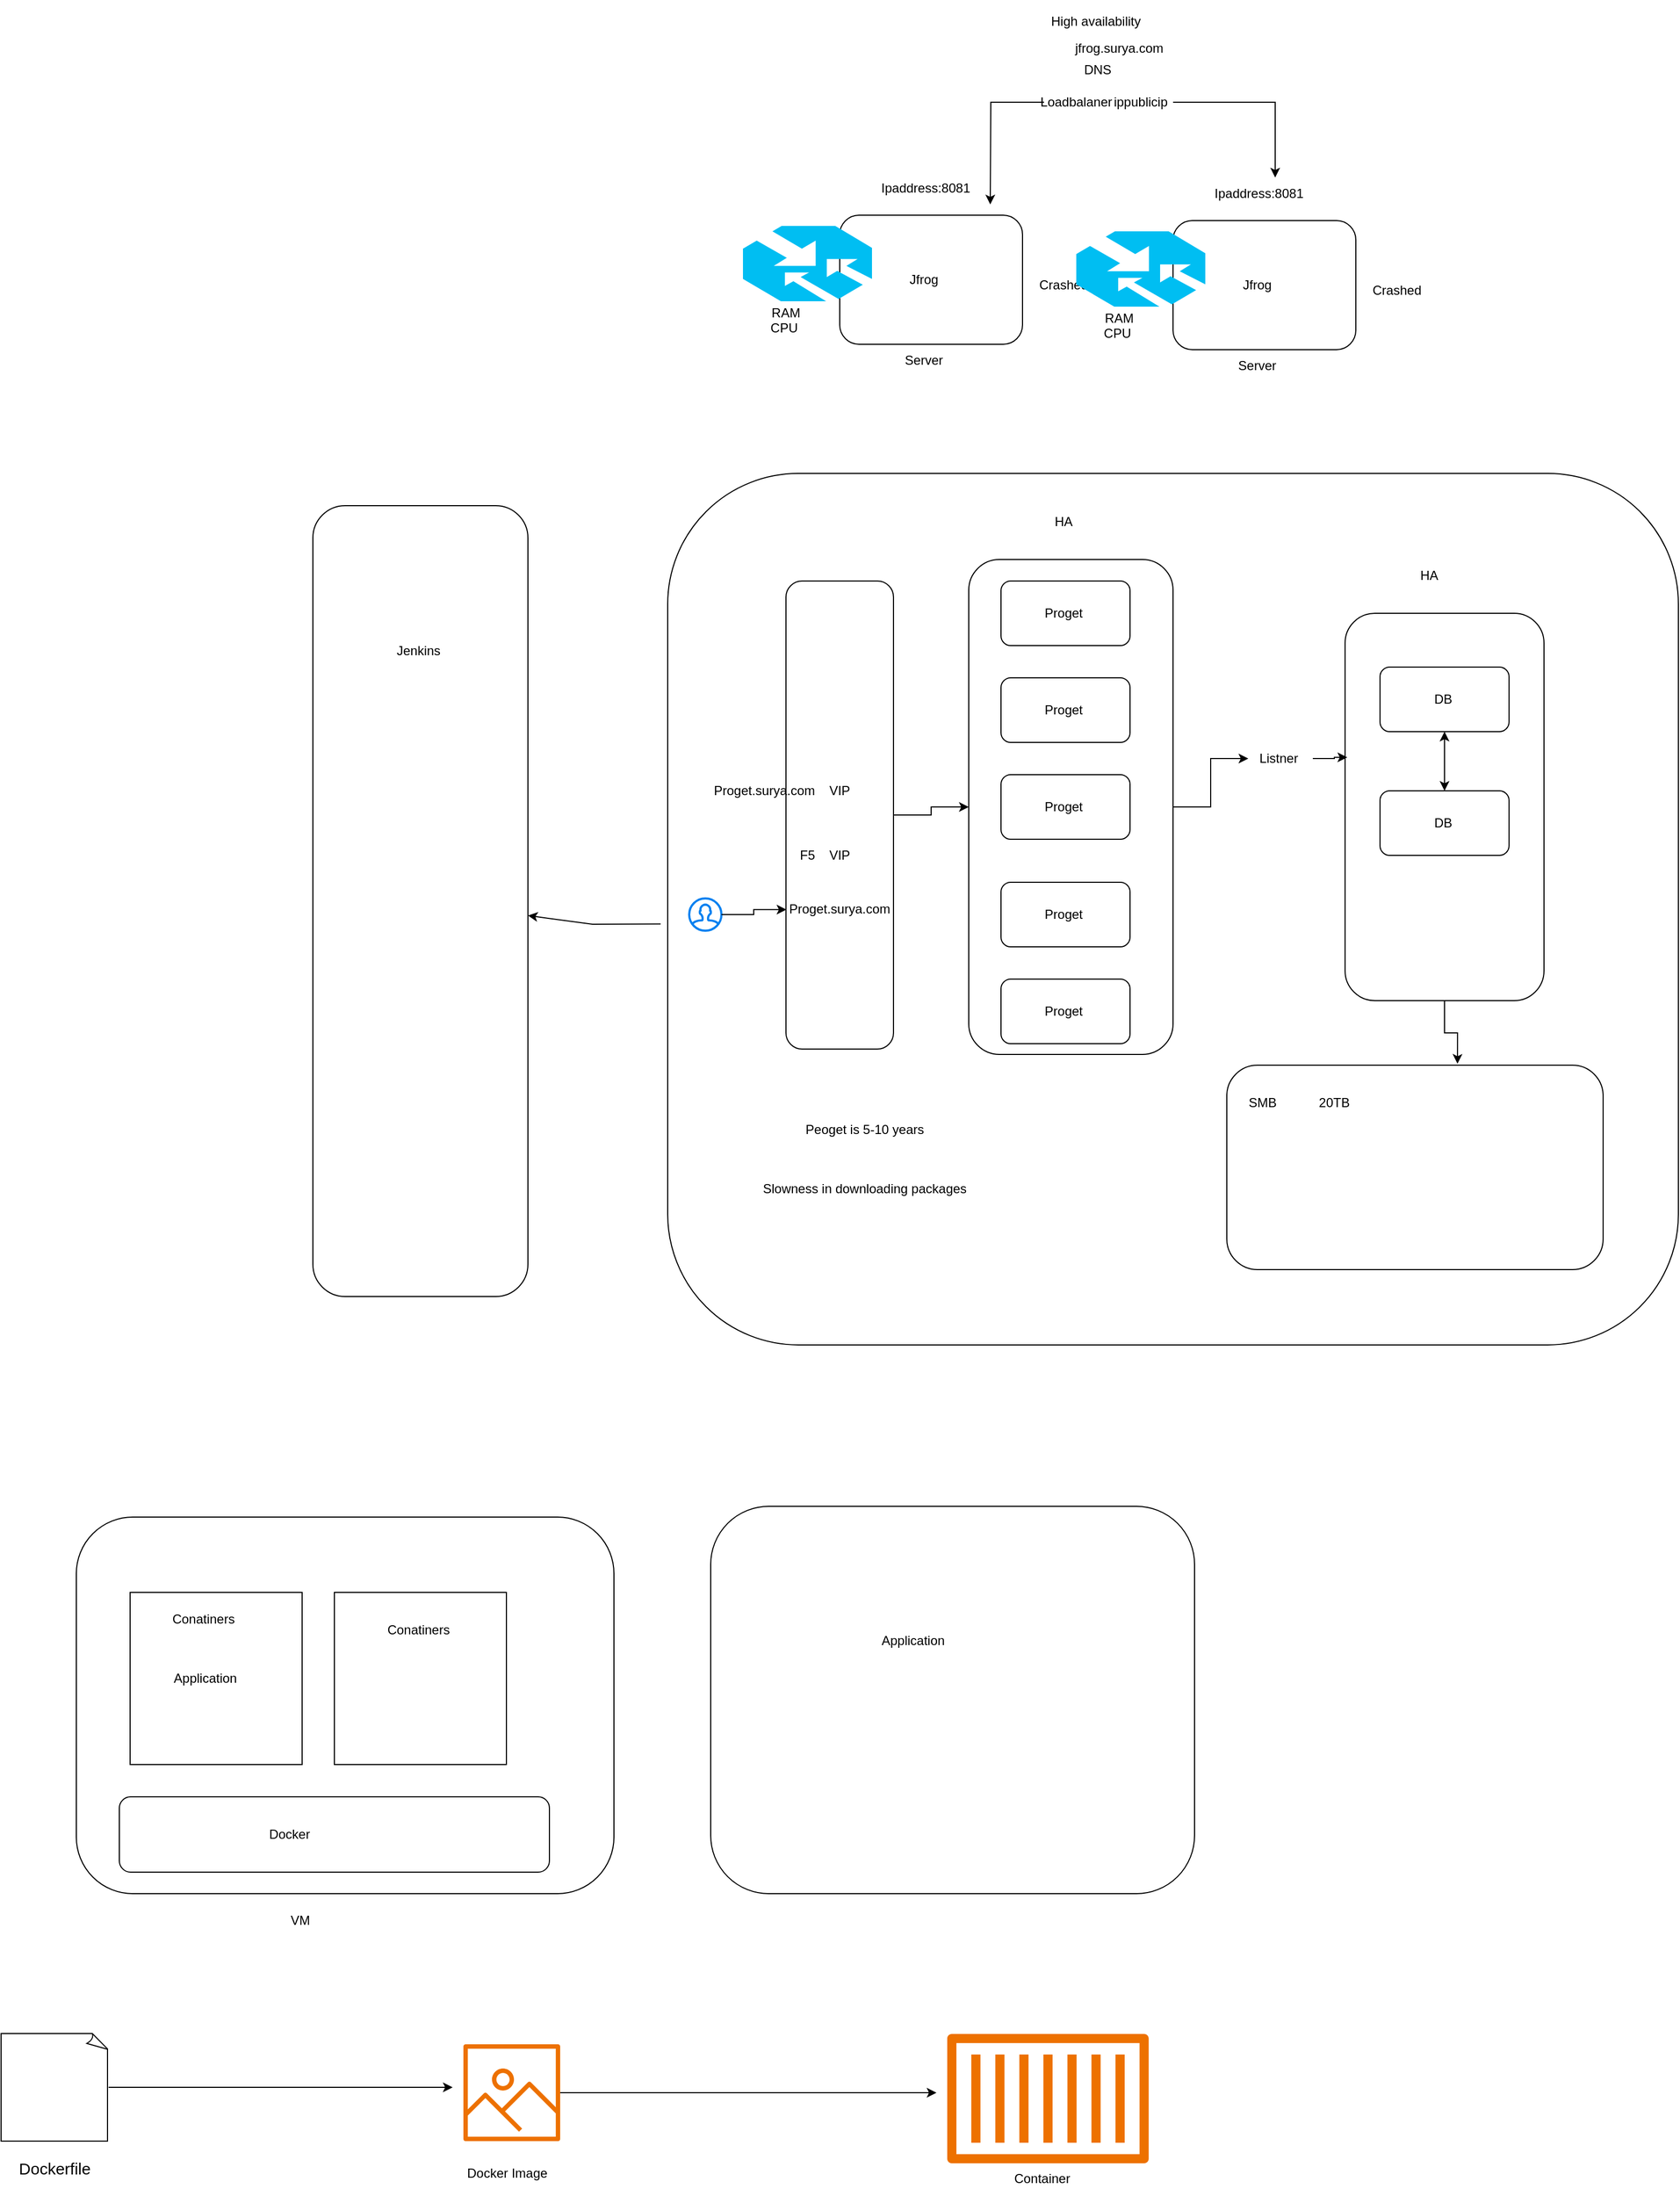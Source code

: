 <mxfile version="24.4.13" type="device">
  <diagram name="Page-1" id="_yAdGxOI9ZKn5OwpSb9d">
    <mxGraphModel dx="2284" dy="900" grid="1" gridSize="10" guides="1" tooltips="1" connect="1" arrows="1" fold="1" page="1" pageScale="1" pageWidth="850" pageHeight="1100" math="0" shadow="0">
      <root>
        <mxCell id="0" />
        <mxCell id="1" parent="0" />
        <mxCell id="o8cPld0QiGwnag17MH1Z-75" value="" style="rounded=1;whiteSpace=wrap;html=1;" parent="1" vertex="1">
          <mxGeometry x="-10" y="450" width="940" height="810" as="geometry" />
        </mxCell>
        <mxCell id="o8cPld0QiGwnag17MH1Z-58" value="" style="rounded=1;whiteSpace=wrap;html=1;" parent="1" vertex="1">
          <mxGeometry x="620" y="580" width="185" height="360" as="geometry" />
        </mxCell>
        <mxCell id="o8cPld0QiGwnag17MH1Z-65" style="edgeStyle=orthogonalEdgeStyle;rounded=0;orthogonalLoop=1;jettySize=auto;html=1;" parent="1" source="o8cPld0QiGwnag17MH1Z-54" target="o8cPld0QiGwnag17MH1Z-64" edge="1">
          <mxGeometry relative="1" as="geometry" />
        </mxCell>
        <mxCell id="o8cPld0QiGwnag17MH1Z-54" value="" style="rounded=1;whiteSpace=wrap;html=1;" parent="1" vertex="1">
          <mxGeometry x="270" y="530" width="190" height="460" as="geometry" />
        </mxCell>
        <mxCell id="o8cPld0QiGwnag17MH1Z-1" value="" style="rounded=1;whiteSpace=wrap;html=1;" parent="1" vertex="1">
          <mxGeometry x="150" y="210" width="170" height="120" as="geometry" />
        </mxCell>
        <mxCell id="o8cPld0QiGwnag17MH1Z-2" value="Server&amp;nbsp;" style="text;html=1;align=center;verticalAlign=middle;whiteSpace=wrap;rounded=0;" parent="1" vertex="1">
          <mxGeometry x="200" y="330" width="60" height="30" as="geometry" />
        </mxCell>
        <mxCell id="o8cPld0QiGwnag17MH1Z-3" value="Jfrog&amp;nbsp;" style="text;html=1;align=center;verticalAlign=middle;whiteSpace=wrap;rounded=0;" parent="1" vertex="1">
          <mxGeometry x="200" y="265" width="60" height="10" as="geometry" />
        </mxCell>
        <mxCell id="o8cPld0QiGwnag17MH1Z-4" value="Ipaddress:8081" style="text;html=1;align=center;verticalAlign=middle;whiteSpace=wrap;rounded=0;" parent="1" vertex="1">
          <mxGeometry x="200" y="170" width="60" height="30" as="geometry" />
        </mxCell>
        <mxCell id="o8cPld0QiGwnag17MH1Z-7" value="" style="verticalLabelPosition=bottom;html=1;verticalAlign=top;align=center;strokeColor=none;fillColor=#00BEF2;shape=mxgraph.azure.traffic_manager;pointerEvents=1;" parent="1" vertex="1">
          <mxGeometry x="60" y="220" width="120" height="70" as="geometry" />
        </mxCell>
        <mxCell id="o8cPld0QiGwnag17MH1Z-9" value="RAM&lt;br&gt;CPU&amp;nbsp;&lt;div&gt;&lt;br/&gt;&lt;/div&gt;" style="text;html=1;align=center;verticalAlign=middle;whiteSpace=wrap;rounded=0;" parent="1" vertex="1">
          <mxGeometry x="70" y="300" width="60" height="30" as="geometry" />
        </mxCell>
        <mxCell id="o8cPld0QiGwnag17MH1Z-10" value="Crashed&amp;nbsp;" style="text;html=1;align=center;verticalAlign=middle;whiteSpace=wrap;rounded=0;" parent="1" vertex="1">
          <mxGeometry x="330" y="260" width="60" height="30" as="geometry" />
        </mxCell>
        <mxCell id="o8cPld0QiGwnag17MH1Z-11" value="High availability&amp;nbsp;" style="text;html=1;align=center;verticalAlign=middle;whiteSpace=wrap;rounded=0;" parent="1" vertex="1">
          <mxGeometry x="290" y="10" width="200" height="40" as="geometry" />
        </mxCell>
        <mxCell id="o8cPld0QiGwnag17MH1Z-12" value="" style="rounded=1;whiteSpace=wrap;html=1;" parent="1" vertex="1">
          <mxGeometry x="460" y="215" width="170" height="120" as="geometry" />
        </mxCell>
        <mxCell id="o8cPld0QiGwnag17MH1Z-13" value="Server&amp;nbsp;" style="text;html=1;align=center;verticalAlign=middle;whiteSpace=wrap;rounded=0;" parent="1" vertex="1">
          <mxGeometry x="510" y="335" width="60" height="30" as="geometry" />
        </mxCell>
        <mxCell id="o8cPld0QiGwnag17MH1Z-14" value="Jfrog&amp;nbsp;" style="text;html=1;align=center;verticalAlign=middle;whiteSpace=wrap;rounded=0;" parent="1" vertex="1">
          <mxGeometry x="510" y="270" width="60" height="10" as="geometry" />
        </mxCell>
        <mxCell id="o8cPld0QiGwnag17MH1Z-15" value="Ipaddress:8081" style="text;html=1;align=center;verticalAlign=middle;whiteSpace=wrap;rounded=0;" parent="1" vertex="1">
          <mxGeometry x="510" y="175" width="60" height="30" as="geometry" />
        </mxCell>
        <mxCell id="o8cPld0QiGwnag17MH1Z-16" value="" style="verticalLabelPosition=bottom;html=1;verticalAlign=top;align=center;strokeColor=none;fillColor=#00BEF2;shape=mxgraph.azure.traffic_manager;pointerEvents=1;" parent="1" vertex="1">
          <mxGeometry x="370" y="225" width="120" height="70" as="geometry" />
        </mxCell>
        <mxCell id="o8cPld0QiGwnag17MH1Z-17" value="RAM&lt;br&gt;CPU&amp;nbsp;&lt;div&gt;&lt;br/&gt;&lt;/div&gt;" style="text;html=1;align=center;verticalAlign=middle;whiteSpace=wrap;rounded=0;" parent="1" vertex="1">
          <mxGeometry x="380" y="305" width="60" height="30" as="geometry" />
        </mxCell>
        <mxCell id="o8cPld0QiGwnag17MH1Z-18" value="Crashed&amp;nbsp;" style="text;html=1;align=center;verticalAlign=middle;whiteSpace=wrap;rounded=0;" parent="1" vertex="1">
          <mxGeometry x="640" y="265" width="60" height="30" as="geometry" />
        </mxCell>
        <mxCell id="o8cPld0QiGwnag17MH1Z-28" style="edgeStyle=orthogonalEdgeStyle;rounded=0;orthogonalLoop=1;jettySize=auto;html=1;" parent="1" source="o8cPld0QiGwnag17MH1Z-26" edge="1">
          <mxGeometry relative="1" as="geometry">
            <mxPoint x="290" y="200" as="targetPoint" />
          </mxGeometry>
        </mxCell>
        <mxCell id="o8cPld0QiGwnag17MH1Z-26" value="Loadbalaner" style="text;html=1;align=center;verticalAlign=middle;whiteSpace=wrap;rounded=0;" parent="1" vertex="1">
          <mxGeometry x="340" y="90" width="60" height="30" as="geometry" />
        </mxCell>
        <mxCell id="o8cPld0QiGwnag17MH1Z-29" style="edgeStyle=orthogonalEdgeStyle;rounded=0;orthogonalLoop=1;jettySize=auto;html=1;entryX=0.75;entryY=0;entryDx=0;entryDy=0;" parent="1" source="o8cPld0QiGwnag17MH1Z-27" target="o8cPld0QiGwnag17MH1Z-15" edge="1">
          <mxGeometry relative="1" as="geometry" />
        </mxCell>
        <mxCell id="o8cPld0QiGwnag17MH1Z-27" value="ippublicip" style="text;html=1;align=center;verticalAlign=middle;whiteSpace=wrap;rounded=0;" parent="1" vertex="1">
          <mxGeometry x="400" y="90" width="60" height="30" as="geometry" />
        </mxCell>
        <mxCell id="o8cPld0QiGwnag17MH1Z-31" value="DNS" style="text;html=1;align=center;verticalAlign=middle;whiteSpace=wrap;rounded=0;" parent="1" vertex="1">
          <mxGeometry x="360" y="60" width="60" height="30" as="geometry" />
        </mxCell>
        <mxCell id="o8cPld0QiGwnag17MH1Z-32" value="jfrog.surya.com" style="text;html=1;align=center;verticalAlign=middle;whiteSpace=wrap;rounded=0;" parent="1" vertex="1">
          <mxGeometry x="380" y="40" width="60" height="30" as="geometry" />
        </mxCell>
        <mxCell id="o8cPld0QiGwnag17MH1Z-33" value="" style="rounded=1;whiteSpace=wrap;html=1;" parent="1" vertex="1">
          <mxGeometry x="300" y="550" width="120" height="60" as="geometry" />
        </mxCell>
        <mxCell id="o8cPld0QiGwnag17MH1Z-34" value="Proget&amp;nbsp;" style="text;html=1;align=center;verticalAlign=middle;whiteSpace=wrap;rounded=0;" parent="1" vertex="1">
          <mxGeometry x="330" y="565" width="60" height="30" as="geometry" />
        </mxCell>
        <mxCell id="o8cPld0QiGwnag17MH1Z-35" value="" style="rounded=1;whiteSpace=wrap;html=1;" parent="1" vertex="1">
          <mxGeometry x="652.5" y="745" width="120" height="60" as="geometry" />
        </mxCell>
        <mxCell id="o8cPld0QiGwnag17MH1Z-36" value="DB&amp;nbsp;" style="text;html=1;align=center;verticalAlign=middle;whiteSpace=wrap;rounded=0;" parent="1" vertex="1">
          <mxGeometry x="682.5" y="760" width="60" height="30" as="geometry" />
        </mxCell>
        <mxCell id="o8cPld0QiGwnag17MH1Z-37" value="" style="rounded=1;whiteSpace=wrap;html=1;" parent="1" vertex="1">
          <mxGeometry x="300" y="640" width="120" height="60" as="geometry" />
        </mxCell>
        <mxCell id="o8cPld0QiGwnag17MH1Z-38" value="Proget&amp;nbsp;" style="text;html=1;align=center;verticalAlign=middle;whiteSpace=wrap;rounded=0;" parent="1" vertex="1">
          <mxGeometry x="330" y="655" width="60" height="30" as="geometry" />
        </mxCell>
        <mxCell id="o8cPld0QiGwnag17MH1Z-39" value="" style="rounded=1;whiteSpace=wrap;html=1;" parent="1" vertex="1">
          <mxGeometry x="300" y="730" width="120" height="60" as="geometry" />
        </mxCell>
        <mxCell id="o8cPld0QiGwnag17MH1Z-40" value="Proget&amp;nbsp;" style="text;html=1;align=center;verticalAlign=middle;whiteSpace=wrap;rounded=0;" parent="1" vertex="1">
          <mxGeometry x="330" y="745" width="60" height="30" as="geometry" />
        </mxCell>
        <mxCell id="o8cPld0QiGwnag17MH1Z-41" value="" style="rounded=1;whiteSpace=wrap;html=1;" parent="1" vertex="1">
          <mxGeometry x="300" y="830" width="120" height="60" as="geometry" />
        </mxCell>
        <mxCell id="o8cPld0QiGwnag17MH1Z-42" value="Proget&amp;nbsp;" style="text;html=1;align=center;verticalAlign=middle;whiteSpace=wrap;rounded=0;" parent="1" vertex="1">
          <mxGeometry x="330" y="845" width="60" height="30" as="geometry" />
        </mxCell>
        <mxCell id="o8cPld0QiGwnag17MH1Z-43" value="" style="rounded=1;whiteSpace=wrap;html=1;" parent="1" vertex="1">
          <mxGeometry x="300" y="920" width="120" height="60" as="geometry" />
        </mxCell>
        <mxCell id="o8cPld0QiGwnag17MH1Z-44" value="Proget&amp;nbsp;" style="text;html=1;align=center;verticalAlign=middle;whiteSpace=wrap;rounded=0;" parent="1" vertex="1">
          <mxGeometry x="330" y="935" width="60" height="30" as="geometry" />
        </mxCell>
        <mxCell id="o8cPld0QiGwnag17MH1Z-55" style="edgeStyle=orthogonalEdgeStyle;rounded=0;orthogonalLoop=1;jettySize=auto;html=1;entryX=0;entryY=0.5;entryDx=0;entryDy=0;" parent="1" source="o8cPld0QiGwnag17MH1Z-46" target="o8cPld0QiGwnag17MH1Z-54" edge="1">
          <mxGeometry relative="1" as="geometry" />
        </mxCell>
        <mxCell id="o8cPld0QiGwnag17MH1Z-46" value="" style="rounded=1;whiteSpace=wrap;html=1;" parent="1" vertex="1">
          <mxGeometry x="100" y="550" width="100" height="435" as="geometry" />
        </mxCell>
        <mxCell id="o8cPld0QiGwnag17MH1Z-47" value="F5" style="text;html=1;align=center;verticalAlign=middle;whiteSpace=wrap;rounded=0;" parent="1" vertex="1">
          <mxGeometry x="90" y="790" width="60" height="30" as="geometry" />
        </mxCell>
        <mxCell id="o8cPld0QiGwnag17MH1Z-48" value="VIP" style="text;html=1;align=center;verticalAlign=middle;whiteSpace=wrap;rounded=0;" parent="1" vertex="1">
          <mxGeometry x="120" y="790" width="60" height="30" as="geometry" />
        </mxCell>
        <mxCell id="o8cPld0QiGwnag17MH1Z-49" value="Proget.surya.com" style="text;html=1;align=center;verticalAlign=middle;whiteSpace=wrap;rounded=0;" parent="1" vertex="1">
          <mxGeometry x="120" y="840" width="60" height="30" as="geometry" />
        </mxCell>
        <mxCell id="o8cPld0QiGwnag17MH1Z-50" value="" style="html=1;verticalLabelPosition=bottom;align=center;labelBackgroundColor=#ffffff;verticalAlign=top;strokeWidth=2;strokeColor=#0080F0;shadow=0;dashed=0;shape=mxgraph.ios7.icons.user;" parent="1" vertex="1">
          <mxGeometry x="10" y="845" width="30" height="30" as="geometry" />
        </mxCell>
        <mxCell id="o8cPld0QiGwnag17MH1Z-51" style="edgeStyle=orthogonalEdgeStyle;rounded=0;orthogonalLoop=1;jettySize=auto;html=1;entryX=0.004;entryY=0.702;entryDx=0;entryDy=0;entryPerimeter=0;" parent="1" source="o8cPld0QiGwnag17MH1Z-50" target="o8cPld0QiGwnag17MH1Z-46" edge="1">
          <mxGeometry relative="1" as="geometry" />
        </mxCell>
        <mxCell id="o8cPld0QiGwnag17MH1Z-57" value="HA&amp;nbsp;" style="text;html=1;align=center;verticalAlign=middle;whiteSpace=wrap;rounded=0;" parent="1" vertex="1">
          <mxGeometry x="330" y="480" width="60" height="30" as="geometry" />
        </mxCell>
        <mxCell id="o8cPld0QiGwnag17MH1Z-61" value="" style="rounded=1;whiteSpace=wrap;html=1;" parent="1" vertex="1">
          <mxGeometry x="652.5" y="630" width="120" height="60" as="geometry" />
        </mxCell>
        <mxCell id="o8cPld0QiGwnag17MH1Z-62" value="DB&amp;nbsp;" style="text;html=1;align=center;verticalAlign=middle;whiteSpace=wrap;rounded=0;" parent="1" vertex="1">
          <mxGeometry x="682.5" y="645" width="60" height="30" as="geometry" />
        </mxCell>
        <mxCell id="o8cPld0QiGwnag17MH1Z-64" value="Listner&amp;nbsp;" style="text;html=1;align=center;verticalAlign=middle;whiteSpace=wrap;rounded=0;" parent="1" vertex="1">
          <mxGeometry x="530" y="700" width="60" height="30" as="geometry" />
        </mxCell>
        <mxCell id="o8cPld0QiGwnag17MH1Z-66" style="edgeStyle=orthogonalEdgeStyle;rounded=0;orthogonalLoop=1;jettySize=auto;html=1;entryX=0.011;entryY=0.372;entryDx=0;entryDy=0;entryPerimeter=0;" parent="1" source="o8cPld0QiGwnag17MH1Z-64" target="o8cPld0QiGwnag17MH1Z-58" edge="1">
          <mxGeometry relative="1" as="geometry" />
        </mxCell>
        <mxCell id="o8cPld0QiGwnag17MH1Z-67" value="" style="endArrow=classic;startArrow=classic;html=1;rounded=0;exitX=0.5;exitY=0;exitDx=0;exitDy=0;" parent="1" source="o8cPld0QiGwnag17MH1Z-35" target="o8cPld0QiGwnag17MH1Z-61" edge="1">
          <mxGeometry width="50" height="50" relative="1" as="geometry">
            <mxPoint x="692.5" y="740" as="sourcePoint" />
            <mxPoint x="742.5" y="690" as="targetPoint" />
          </mxGeometry>
        </mxCell>
        <mxCell id="o8cPld0QiGwnag17MH1Z-68" value="HA&amp;nbsp;" style="text;html=1;align=center;verticalAlign=middle;whiteSpace=wrap;rounded=0;" parent="1" vertex="1">
          <mxGeometry x="670" y="530" width="60" height="30" as="geometry" />
        </mxCell>
        <mxCell id="o8cPld0QiGwnag17MH1Z-69" value="" style="rounded=1;whiteSpace=wrap;html=1;" parent="1" vertex="1">
          <mxGeometry x="510" y="1000" width="350" height="190" as="geometry" />
        </mxCell>
        <mxCell id="o8cPld0QiGwnag17MH1Z-70" value="SMB&amp;nbsp;" style="text;html=1;align=center;verticalAlign=middle;whiteSpace=wrap;rounded=0;" parent="1" vertex="1">
          <mxGeometry x="515" y="1020" width="60" height="30" as="geometry" />
        </mxCell>
        <mxCell id="o8cPld0QiGwnag17MH1Z-71" style="edgeStyle=orthogonalEdgeStyle;rounded=0;orthogonalLoop=1;jettySize=auto;html=1;entryX=0.613;entryY=-0.007;entryDx=0;entryDy=0;entryPerimeter=0;" parent="1" source="o8cPld0QiGwnag17MH1Z-58" target="o8cPld0QiGwnag17MH1Z-69" edge="1">
          <mxGeometry relative="1" as="geometry" />
        </mxCell>
        <mxCell id="o8cPld0QiGwnag17MH1Z-72" value="20TB" style="text;html=1;align=center;verticalAlign=middle;whiteSpace=wrap;rounded=0;" parent="1" vertex="1">
          <mxGeometry x="580" y="1020" width="60" height="30" as="geometry" />
        </mxCell>
        <mxCell id="o8cPld0QiGwnag17MH1Z-73" value="Peoget is 5-10 years&amp;nbsp;" style="text;html=1;align=center;verticalAlign=middle;whiteSpace=wrap;rounded=0;" parent="1" vertex="1">
          <mxGeometry x="30" y="1020" width="290" height="80" as="geometry" />
        </mxCell>
        <mxCell id="o8cPld0QiGwnag17MH1Z-74" value="Slowness in downloading packages&amp;nbsp;" style="text;html=1;align=center;verticalAlign=middle;whiteSpace=wrap;rounded=0;" parent="1" vertex="1">
          <mxGeometry x="40" y="1090" width="270" height="50" as="geometry" />
        </mxCell>
        <mxCell id="o8cPld0QiGwnag17MH1Z-76" value="" style="rounded=1;whiteSpace=wrap;html=1;" parent="1" vertex="1">
          <mxGeometry x="-340" y="480" width="200" height="735" as="geometry" />
        </mxCell>
        <mxCell id="o8cPld0QiGwnag17MH1Z-77" value="Jenkins&amp;nbsp;" style="text;html=1;align=center;verticalAlign=middle;whiteSpace=wrap;rounded=0;" parent="1" vertex="1">
          <mxGeometry x="-270" y="600" width="60" height="30" as="geometry" />
        </mxCell>
        <mxCell id="o8cPld0QiGwnag17MH1Z-78" value="" style="endArrow=classic;html=1;rounded=0;exitX=-0.007;exitY=0.517;exitDx=0;exitDy=0;exitPerimeter=0;" parent="1" source="o8cPld0QiGwnag17MH1Z-75" target="o8cPld0QiGwnag17MH1Z-76" edge="1">
          <mxGeometry width="50" height="50" relative="1" as="geometry">
            <mxPoint x="380" y="890" as="sourcePoint" />
            <mxPoint x="430" y="840" as="targetPoint" />
            <Array as="points">
              <mxPoint x="-80" y="869" />
            </Array>
          </mxGeometry>
        </mxCell>
        <mxCell id="o8cPld0QiGwnag17MH1Z-79" value="VIP" style="text;html=1;align=center;verticalAlign=middle;whiteSpace=wrap;rounded=0;" parent="1" vertex="1">
          <mxGeometry x="120" y="730" width="60" height="30" as="geometry" />
        </mxCell>
        <mxCell id="o8cPld0QiGwnag17MH1Z-80" value="Proget.surya.com" style="text;html=1;align=center;verticalAlign=middle;whiteSpace=wrap;rounded=0;" parent="1" vertex="1">
          <mxGeometry x="50" y="730" width="60" height="30" as="geometry" />
        </mxCell>
        <mxCell id="Mz2o_tIRomysvnrf8cTj-1" value="" style="rounded=1;whiteSpace=wrap;html=1;" vertex="1" parent="1">
          <mxGeometry x="-560" y="1420" width="500" height="350" as="geometry" />
        </mxCell>
        <mxCell id="Mz2o_tIRomysvnrf8cTj-2" value="" style="rounded=1;whiteSpace=wrap;html=1;" vertex="1" parent="1">
          <mxGeometry x="-520" y="1680" width="400" height="70" as="geometry" />
        </mxCell>
        <mxCell id="Mz2o_tIRomysvnrf8cTj-3" value="Docker&amp;nbsp;" style="text;html=1;align=center;verticalAlign=middle;whiteSpace=wrap;rounded=0;" vertex="1" parent="1">
          <mxGeometry x="-390" y="1700" width="60" height="30" as="geometry" />
        </mxCell>
        <mxCell id="Mz2o_tIRomysvnrf8cTj-4" value="VM&amp;nbsp;" style="text;html=1;align=center;verticalAlign=middle;whiteSpace=wrap;rounded=0;" vertex="1" parent="1">
          <mxGeometry x="-380" y="1780" width="60" height="30" as="geometry" />
        </mxCell>
        <mxCell id="Mz2o_tIRomysvnrf8cTj-5" value="" style="whiteSpace=wrap;html=1;aspect=fixed;" vertex="1" parent="1">
          <mxGeometry x="-510" y="1490" width="160" height="160" as="geometry" />
        </mxCell>
        <mxCell id="Mz2o_tIRomysvnrf8cTj-6" value="" style="whiteSpace=wrap;html=1;aspect=fixed;" vertex="1" parent="1">
          <mxGeometry x="-320" y="1490" width="160" height="160" as="geometry" />
        </mxCell>
        <mxCell id="Mz2o_tIRomysvnrf8cTj-7" value="Conatiners&amp;nbsp;" style="text;html=1;align=center;verticalAlign=middle;whiteSpace=wrap;rounded=0;" vertex="1" parent="1">
          <mxGeometry x="-470" y="1500" width="60" height="30" as="geometry" />
        </mxCell>
        <mxCell id="Mz2o_tIRomysvnrf8cTj-8" value="Conatiners&amp;nbsp;" style="text;html=1;align=center;verticalAlign=middle;whiteSpace=wrap;rounded=0;" vertex="1" parent="1">
          <mxGeometry x="-270" y="1510" width="60" height="30" as="geometry" />
        </mxCell>
        <mxCell id="Mz2o_tIRomysvnrf8cTj-9" value="" style="rounded=1;whiteSpace=wrap;html=1;" vertex="1" parent="1">
          <mxGeometry x="30" y="1410" width="450" height="360" as="geometry" />
        </mxCell>
        <mxCell id="Mz2o_tIRomysvnrf8cTj-10" value="Application&amp;nbsp;" style="text;html=1;align=center;verticalAlign=middle;whiteSpace=wrap;rounded=0;" vertex="1" parent="1">
          <mxGeometry x="190" y="1520" width="60" height="30" as="geometry" />
        </mxCell>
        <mxCell id="Mz2o_tIRomysvnrf8cTj-11" value="Application" style="text;html=1;align=center;verticalAlign=middle;whiteSpace=wrap;rounded=0;" vertex="1" parent="1">
          <mxGeometry x="-470" y="1555" width="60" height="30" as="geometry" />
        </mxCell>
        <mxCell id="Mz2o_tIRomysvnrf8cTj-13" value="" style="sketch=0;outlineConnect=0;fontColor=#232F3E;gradientColor=none;fillColor=#ED7100;strokeColor=none;dashed=0;verticalLabelPosition=bottom;verticalAlign=top;align=center;html=1;fontSize=12;fontStyle=0;aspect=fixed;pointerEvents=1;shape=mxgraph.aws4.container_1;" vertex="1" parent="1">
          <mxGeometry x="250" y="1900" width="187.36" height="121" as="geometry" />
        </mxCell>
        <mxCell id="Mz2o_tIRomysvnrf8cTj-19" style="edgeStyle=orthogonalEdgeStyle;rounded=0;orthogonalLoop=1;jettySize=auto;html=1;" edge="1" parent="1" source="Mz2o_tIRomysvnrf8cTj-15">
          <mxGeometry relative="1" as="geometry">
            <mxPoint x="-210" y="1950" as="targetPoint" />
          </mxGeometry>
        </mxCell>
        <mxCell id="Mz2o_tIRomysvnrf8cTj-15" value="" style="whiteSpace=wrap;html=1;shape=mxgraph.basic.document" vertex="1" parent="1">
          <mxGeometry x="-630" y="1900" width="100" height="100" as="geometry" />
        </mxCell>
        <mxCell id="Mz2o_tIRomysvnrf8cTj-16" value="&lt;font style=&quot;font-size: 15px;&quot;&gt;Dockerfile&lt;/font&gt;" style="text;html=1;align=center;verticalAlign=middle;whiteSpace=wrap;rounded=0;" vertex="1" parent="1">
          <mxGeometry x="-610" y="2010" width="60" height="30" as="geometry" />
        </mxCell>
        <mxCell id="Mz2o_tIRomysvnrf8cTj-17" value="Container&amp;nbsp;" style="text;html=1;align=center;verticalAlign=middle;whiteSpace=wrap;rounded=0;" vertex="1" parent="1">
          <mxGeometry x="310" y="2020" width="60" height="30" as="geometry" />
        </mxCell>
        <mxCell id="Mz2o_tIRomysvnrf8cTj-20" style="edgeStyle=orthogonalEdgeStyle;rounded=0;orthogonalLoop=1;jettySize=auto;html=1;" edge="1" parent="1" source="Mz2o_tIRomysvnrf8cTj-18">
          <mxGeometry relative="1" as="geometry">
            <mxPoint x="240" y="1955" as="targetPoint" />
          </mxGeometry>
        </mxCell>
        <mxCell id="Mz2o_tIRomysvnrf8cTj-18" value="" style="sketch=0;outlineConnect=0;fontColor=#232F3E;gradientColor=none;fillColor=#ED7100;strokeColor=none;dashed=0;verticalLabelPosition=bottom;verticalAlign=top;align=center;html=1;fontSize=12;fontStyle=0;aspect=fixed;pointerEvents=1;shape=mxgraph.aws4.container_registry_image;" vertex="1" parent="1">
          <mxGeometry x="-200" y="1910" width="90" height="90" as="geometry" />
        </mxCell>
        <mxCell id="Mz2o_tIRomysvnrf8cTj-21" value="Docker Image&amp;nbsp;" style="text;html=1;align=center;verticalAlign=middle;whiteSpace=wrap;rounded=0;" vertex="1" parent="1">
          <mxGeometry x="-240" y="2010" width="165" height="40" as="geometry" />
        </mxCell>
      </root>
    </mxGraphModel>
  </diagram>
</mxfile>
